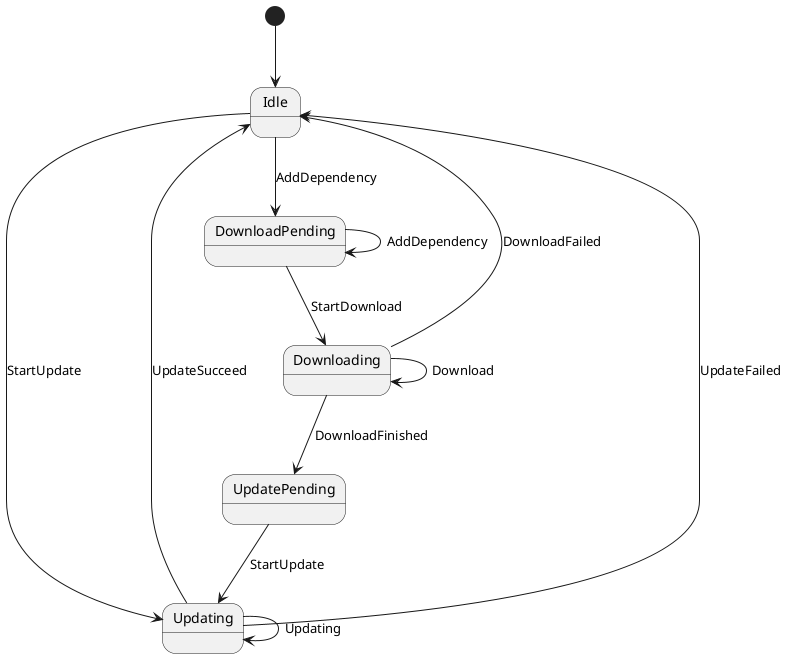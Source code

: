 @startuml Update state machine

[*] --> Idle
Idle --> Updating : StartUpdate
Idle --> DownloadPending : AddDependency
DownloadPending --> DownloadPending : AddDependency
DownloadPending --> Downloading : StartDownload
Downloading --> Downloading : Download
Downloading --> UpdatePending : DownloadFinished
Downloading --> Idle : DownloadFailed
UpdatePending --> Updating : StartUpdate
Updating --> Updating : Updating
Updating --> Idle : UpdateSucceed
Updating --> Idle : UpdateFailed

@enduml